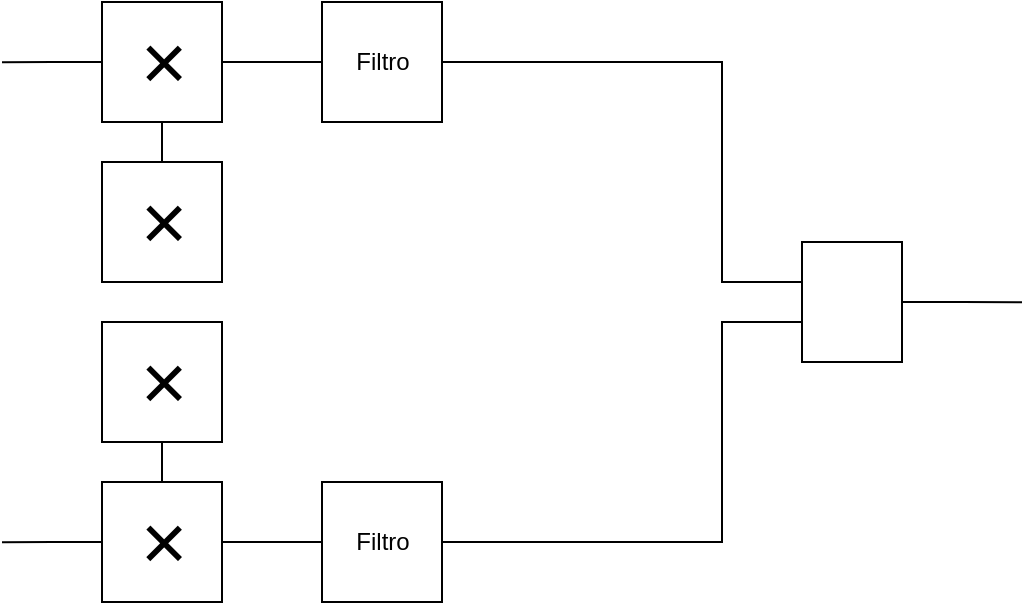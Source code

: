 <mxfile>
    <diagram id="OM4VQhm420sR5aDwppGz" name="Page-1">
        <mxGraphModel dx="614" dy="614" grid="1" gridSize="10" guides="1" tooltips="1" connect="1" arrows="1" fold="1" page="1" pageScale="1" pageWidth="850" pageHeight="1100" math="0" shadow="0">
            <root>
                <mxCell id="0"/>
                <mxCell id="1" parent="0"/>
                <mxCell id="14" style="edgeStyle=orthogonalEdgeStyle;rounded=0;html=1;exitX=0;exitY=0;exitDx=60;exitDy=30;exitPerimeter=0;entryX=0;entryY=0;entryDx=0;entryDy=30;entryPerimeter=0;endArrow=none;endFill=0;" edge="1" parent="1" source="2" target="4">
                    <mxGeometry relative="1" as="geometry"/>
                </mxCell>
                <mxCell id="18" style="edgeStyle=orthogonalEdgeStyle;rounded=0;html=1;exitX=0;exitY=0;exitDx=0;exitDy=30;exitPerimeter=0;endArrow=none;endFill=0;" edge="1" parent="1" source="2">
                    <mxGeometry relative="1" as="geometry">
                        <mxPoint x="240" y="240.167" as="targetPoint"/>
                    </mxGeometry>
                </mxCell>
                <mxCell id="2" value="×" style="shadow=0;dashed=0;align=center;strokeWidth=1;shape=mxgraph.rtl.abstract.entity;container=0;collapsible=0;kind=combinational;drawPins=1;left=%3Ai;right=:o;bottom=%3Ai;top=0;bottomAnchor=middle;topRot=270;topAnchor=middle;bottomRot=90;leftAnchor=left;leftRot=0;rightAnchor=right;rightRot=180;fontSize=40;spacingTop=-10;spacingLeft=2;editable=1;resizable=1;movable=1;rotatable=1;deletable=1;connectable=1;" vertex="1" parent="1">
                    <mxGeometry x="290" y="210" width="60" height="60" as="geometry"/>
                </mxCell>
                <mxCell id="13" style="edgeStyle=orthogonalEdgeStyle;rounded=0;html=1;exitX=0;exitY=0;exitDx=60;exitDy=30;exitPerimeter=0;entryX=0;entryY=0;entryDx=0;entryDy=30;entryPerimeter=0;endArrow=none;endFill=0;" edge="1" parent="1" source="3" target="5">
                    <mxGeometry relative="1" as="geometry"/>
                </mxCell>
                <mxCell id="19" style="edgeStyle=orthogonalEdgeStyle;rounded=0;html=1;exitX=0;exitY=0;exitDx=0;exitDy=30;exitPerimeter=0;endArrow=none;endFill=0;" edge="1" parent="1" source="3">
                    <mxGeometry relative="1" as="geometry">
                        <mxPoint x="240" y="480.167" as="targetPoint"/>
                    </mxGeometry>
                </mxCell>
                <mxCell id="3" value="×" style="shadow=0;dashed=0;align=center;strokeWidth=1;shape=mxgraph.rtl.abstract.entity;container=0;collapsible=0;kind=combinational;drawPins=1;left=%3Ai;right=:o;bottom=0;top=1;bottomAnchor=middle;topRot=270;topAnchor=middle;bottomRot=90;leftAnchor=left;leftRot=0;rightAnchor=right;rightRot=180;fontSize=40;spacingTop=-10;spacingLeft=2;editable=1;resizable=1;movable=1;rotatable=1;deletable=1;connectable=1;topArr=%3Ai;" vertex="1" parent="1">
                    <mxGeometry x="290" y="450" width="60" height="60" as="geometry"/>
                </mxCell>
                <mxCell id="11" style="html=1;exitX=0;exitY=0;exitDx=60;exitDy=30;exitPerimeter=0;entryX=0;entryY=0;entryDx=0;entryDy=20;entryPerimeter=0;edgeStyle=orthogonalEdgeStyle;rounded=0;endArrow=none;endFill=0;" edge="1" parent="1" source="4" target="10">
                    <mxGeometry relative="1" as="geometry">
                        <Array as="points">
                            <mxPoint x="600" y="240"/>
                            <mxPoint x="600" y="350"/>
                        </Array>
                    </mxGeometry>
                </mxCell>
                <mxCell id="4" value="Filtro&lt;span style=&quot;color: rgba(0, 0, 0, 0); font-family: monospace; font-size: 0px; text-align: start;&quot;&gt;%3CmxGraphModel%3E%3Croot%3E%3CmxCell%20id%3D%220%22%2F%3E%3CmxCell%20id%3D%221%22%20parent%3D%220%22%2F%3E%3CmxCell%20id%3D%222%22%20value%3D%22%C3%97%22%20style%3D%22shadow%3D0%3Bdashed%3D0%3Balign%3Dcenter%3BstrokeWidth%3D1%3Bshape%3Dmxgraph.rtl.abstract.entity%3Bcontainer%3D0%3Bcollapsible%3D0%3Bkind%3Dcombinational%3BdrawPins%3D1%3Bleft%3D%253Ai%3Bright%3D%3Ao%3Bbottom%3D%253Ai%3Btop%3D0%3BbottomAnchor%3Dmiddle%3BtopRot%3D270%3BtopAnchor%3Dmiddle%3BbottomRot%3D90%3BleftAnchor%3Dleft%3BleftRot%3D0%3BrightAnchor%3Dright%3BrightRot%3D180%3BfontSize%3D40%3BspacingTop%3D-10%3BspacingLeft%3D2%3Beditable%3D1%3Bresizable%3D1%3Bmovable%3D1%3Brotatable%3D1%3Bdeletable%3D1%3Bconnectable%3D1%3B%22%20vertex%3D%221%22%20parent%3D%221%22%3E%3CmxGeometry%20x%3D%22170%22%20y%3D%22330%22%20width%3D%2260%22%20height%3D%2260%22%20as%3D%22geometry%22%2F%3E%3C%2FmxCell%3E%3C%2Froot%3E%3C%2FmxGraphModel%3E&lt;/span&gt;" style="shadow=0;dashed=0;align=center;html=1;strokeWidth=1;shape=mxgraph.rtl.abstract.entity;container=1;collapsible=0;kind=sequential;drawPins=0;left=1;right=1;bottom=0;top=0;rightArr=,;" vertex="1" parent="1">
                    <mxGeometry x="400" y="210" width="60" height="60" as="geometry"/>
                </mxCell>
                <mxCell id="12" style="edgeStyle=orthogonalEdgeStyle;rounded=0;html=1;exitX=0;exitY=0;exitDx=60;exitDy=30;exitPerimeter=0;entryX=0;entryY=0;entryDx=0;entryDy=40;entryPerimeter=0;endArrow=none;endFill=0;" edge="1" parent="1" source="5" target="10">
                    <mxGeometry relative="1" as="geometry">
                        <Array as="points">
                            <mxPoint x="600" y="480"/>
                            <mxPoint x="600" y="370"/>
                        </Array>
                    </mxGeometry>
                </mxCell>
                <mxCell id="5" value="Filtro&lt;span style=&quot;color: rgba(0, 0, 0, 0); font-family: monospace; font-size: 0px; text-align: start;&quot;&gt;%3CmxGraphModel%3E%3Croot%3E%3CmxCell%20id%3D%220%22%2F%3E%3CmxCell%20id%3D%221%22%20parent%3D%220%22%2F%3E%3CmxCell%20id%3D%222%22%20value%3D%22%C3%97%22%20style%3D%22shadow%3D0%3Bdashed%3D0%3Balign%3Dcenter%3BstrokeWidth%3D1%3Bshape%3Dmxgraph.rtl.abstract.entity%3Bcontainer%3D0%3Bcollapsible%3D0%3Bkind%3Dcombinational%3BdrawPins%3D1%3Bleft%3D%253Ai%3Bright%3D%3Ao%3Bbottom%3D%253Ai%3Btop%3D0%3BbottomAnchor%3Dmiddle%3BtopRot%3D270%3BtopAnchor%3Dmiddle%3BbottomRot%3D90%3BleftAnchor%3Dleft%3BleftRot%3D0%3BrightAnchor%3Dright%3BrightRot%3D180%3BfontSize%3D40%3BspacingTop%3D-10%3BspacingLeft%3D2%3Beditable%3D1%3Bresizable%3D1%3Bmovable%3D1%3Brotatable%3D1%3Bdeletable%3D1%3Bconnectable%3D1%3B%22%20vertex%3D%221%22%20parent%3D%221%22%3E%3CmxGeometry%20x%3D%22170%22%20y%3D%22330%22%20width%3D%2260%22%20height%3D%2260%22%20as%3D%22geometry%22%2F%3E%3C%2FmxCell%3E%3C%2Froot%3E%3C%2FmxGraphModel%3E&lt;/span&gt;" style="shadow=0;dashed=0;align=center;html=1;strokeWidth=1;shape=mxgraph.rtl.abstract.entity;container=1;collapsible=0;kind=sequential;drawPins=0;left=1;right=1;bottom=0;top=0;rightArr=,;" vertex="1" parent="1">
                    <mxGeometry x="400" y="450" width="60" height="60" as="geometry"/>
                </mxCell>
                <mxCell id="16" style="edgeStyle=orthogonalEdgeStyle;rounded=0;html=1;exitX=0;exitY=0;exitDx=30;exitDy=0;exitPerimeter=0;entryX=0;entryY=0;entryDx=30;entryDy=60;entryPerimeter=0;endArrow=none;endFill=0;" edge="1" parent="1" source="8" target="2">
                    <mxGeometry relative="1" as="geometry"/>
                </mxCell>
                <mxCell id="8" value="×" style="shadow=0;dashed=0;align=center;strokeWidth=1;shape=mxgraph.rtl.abstract.entity;container=0;collapsible=0;kind=combinational;drawPins=1;left=0;right=0;bottom=0;top=1;bottomAnchor=middle;topRot=270;topAnchor=middle;bottomRot=90;leftAnchor=left;leftRot=0;rightAnchor=right;rightRot=180;fontSize=40;spacingTop=-10;spacingLeft=2;editable=1;resizable=1;movable=1;rotatable=1;deletable=1;connectable=1;" vertex="1" parent="1">
                    <mxGeometry x="290" y="290" width="60" height="60" as="geometry"/>
                </mxCell>
                <mxCell id="15" style="edgeStyle=orthogonalEdgeStyle;rounded=0;html=1;exitX=0;exitY=0;exitDx=30;exitDy=60;exitPerimeter=0;entryX=0;entryY=0;entryDx=30;entryDy=0;entryPerimeter=0;endArrow=none;endFill=0;" edge="1" parent="1" source="9" target="3">
                    <mxGeometry relative="1" as="geometry"/>
                </mxCell>
                <mxCell id="9" value="×" style="shadow=0;dashed=0;align=center;strokeWidth=1;shape=mxgraph.rtl.abstract.entity;container=0;collapsible=0;kind=combinational;drawPins=1;left=0;right=0;bottom=1;top=0;bottomAnchor=middle;topRot=270;topAnchor=middle;bottomRot=90;leftAnchor=left;leftRot=0;rightAnchor=right;rightRot=180;fontSize=40;spacingTop=-10;spacingLeft=2;editable=1;resizable=1;movable=1;rotatable=1;deletable=1;connectable=1;leftArr=,,;" vertex="1" parent="1">
                    <mxGeometry x="290" y="370" width="60" height="60" as="geometry"/>
                </mxCell>
                <mxCell id="17" style="edgeStyle=orthogonalEdgeStyle;rounded=0;html=1;exitX=0;exitY=0;exitDx=50;exitDy=30;exitPerimeter=0;endArrow=none;endFill=0;" edge="1" parent="1" source="10">
                    <mxGeometry relative="1" as="geometry">
                        <mxPoint x="750" y="360.167" as="targetPoint"/>
                    </mxGeometry>
                </mxCell>
                <mxCell id="10" value="" style="shadow=0;dashed=0;align=center;html=1;strokeWidth=1;shape=mxgraph.rtl.abstract.entity;container=1;collapsible=0;kind=sequential;drawPins=0;left=2;right=1;bottom=0;top=0;rightArr=z;leftArr=re,im;" vertex="1" parent="1">
                    <mxGeometry x="640" y="330" width="50" height="60" as="geometry"/>
                </mxCell>
            </root>
        </mxGraphModel>
    </diagram>
</mxfile>